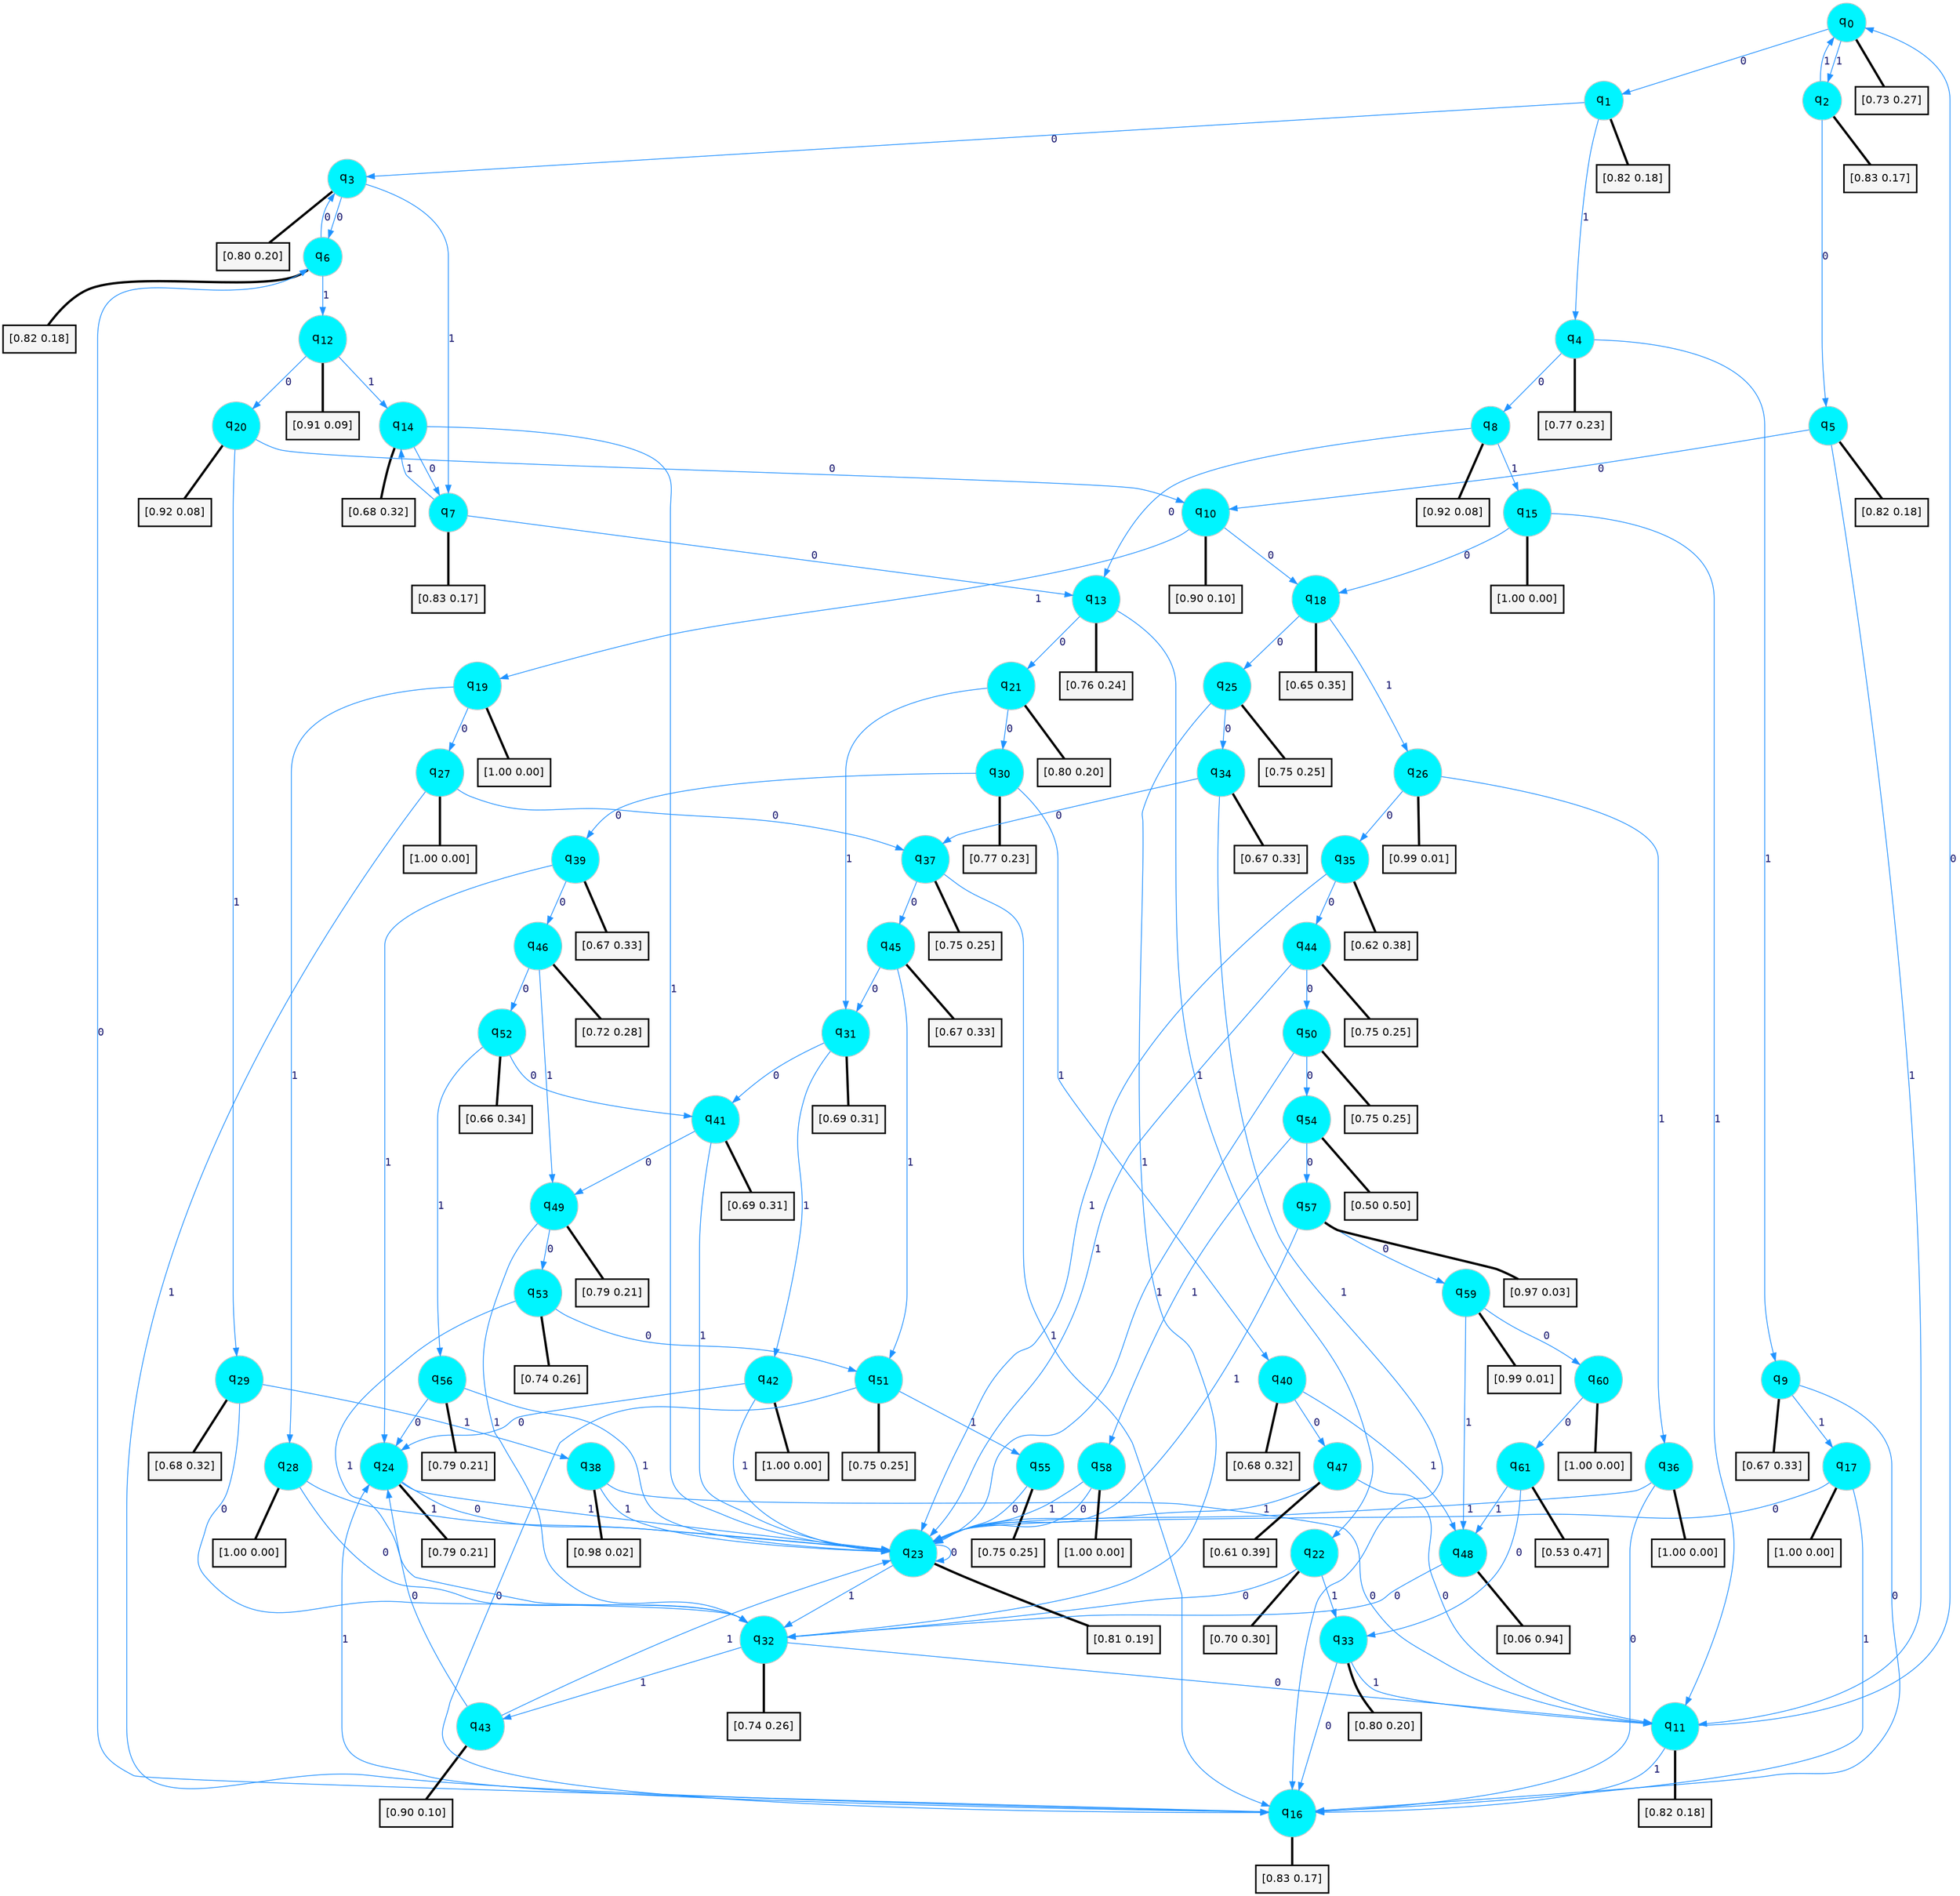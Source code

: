 digraph G {
graph [
bgcolor=transparent, dpi=300, rankdir=TD, size="40,25"];
node [
color=gray, fillcolor=turquoise1, fontcolor=black, fontname=Helvetica, fontsize=16, fontweight=bold, shape=circle, style=filled];
edge [
arrowsize=1, color=dodgerblue1, fontcolor=midnightblue, fontname=courier, fontweight=bold, penwidth=1, style=solid, weight=20];
0[label=<q<SUB>0</SUB>>];
1[label=<q<SUB>1</SUB>>];
2[label=<q<SUB>2</SUB>>];
3[label=<q<SUB>3</SUB>>];
4[label=<q<SUB>4</SUB>>];
5[label=<q<SUB>5</SUB>>];
6[label=<q<SUB>6</SUB>>];
7[label=<q<SUB>7</SUB>>];
8[label=<q<SUB>8</SUB>>];
9[label=<q<SUB>9</SUB>>];
10[label=<q<SUB>10</SUB>>];
11[label=<q<SUB>11</SUB>>];
12[label=<q<SUB>12</SUB>>];
13[label=<q<SUB>13</SUB>>];
14[label=<q<SUB>14</SUB>>];
15[label=<q<SUB>15</SUB>>];
16[label=<q<SUB>16</SUB>>];
17[label=<q<SUB>17</SUB>>];
18[label=<q<SUB>18</SUB>>];
19[label=<q<SUB>19</SUB>>];
20[label=<q<SUB>20</SUB>>];
21[label=<q<SUB>21</SUB>>];
22[label=<q<SUB>22</SUB>>];
23[label=<q<SUB>23</SUB>>];
24[label=<q<SUB>24</SUB>>];
25[label=<q<SUB>25</SUB>>];
26[label=<q<SUB>26</SUB>>];
27[label=<q<SUB>27</SUB>>];
28[label=<q<SUB>28</SUB>>];
29[label=<q<SUB>29</SUB>>];
30[label=<q<SUB>30</SUB>>];
31[label=<q<SUB>31</SUB>>];
32[label=<q<SUB>32</SUB>>];
33[label=<q<SUB>33</SUB>>];
34[label=<q<SUB>34</SUB>>];
35[label=<q<SUB>35</SUB>>];
36[label=<q<SUB>36</SUB>>];
37[label=<q<SUB>37</SUB>>];
38[label=<q<SUB>38</SUB>>];
39[label=<q<SUB>39</SUB>>];
40[label=<q<SUB>40</SUB>>];
41[label=<q<SUB>41</SUB>>];
42[label=<q<SUB>42</SUB>>];
43[label=<q<SUB>43</SUB>>];
44[label=<q<SUB>44</SUB>>];
45[label=<q<SUB>45</SUB>>];
46[label=<q<SUB>46</SUB>>];
47[label=<q<SUB>47</SUB>>];
48[label=<q<SUB>48</SUB>>];
49[label=<q<SUB>49</SUB>>];
50[label=<q<SUB>50</SUB>>];
51[label=<q<SUB>51</SUB>>];
52[label=<q<SUB>52</SUB>>];
53[label=<q<SUB>53</SUB>>];
54[label=<q<SUB>54</SUB>>];
55[label=<q<SUB>55</SUB>>];
56[label=<q<SUB>56</SUB>>];
57[label=<q<SUB>57</SUB>>];
58[label=<q<SUB>58</SUB>>];
59[label=<q<SUB>59</SUB>>];
60[label=<q<SUB>60</SUB>>];
61[label=<q<SUB>61</SUB>>];
62[label="[0.73 0.27]", shape=box,fontcolor=black, fontname=Helvetica, fontsize=14, penwidth=2, fillcolor=whitesmoke,color=black];
63[label="[0.82 0.18]", shape=box,fontcolor=black, fontname=Helvetica, fontsize=14, penwidth=2, fillcolor=whitesmoke,color=black];
64[label="[0.83 0.17]", shape=box,fontcolor=black, fontname=Helvetica, fontsize=14, penwidth=2, fillcolor=whitesmoke,color=black];
65[label="[0.80 0.20]", shape=box,fontcolor=black, fontname=Helvetica, fontsize=14, penwidth=2, fillcolor=whitesmoke,color=black];
66[label="[0.77 0.23]", shape=box,fontcolor=black, fontname=Helvetica, fontsize=14, penwidth=2, fillcolor=whitesmoke,color=black];
67[label="[0.82 0.18]", shape=box,fontcolor=black, fontname=Helvetica, fontsize=14, penwidth=2, fillcolor=whitesmoke,color=black];
68[label="[0.82 0.18]", shape=box,fontcolor=black, fontname=Helvetica, fontsize=14, penwidth=2, fillcolor=whitesmoke,color=black];
69[label="[0.83 0.17]", shape=box,fontcolor=black, fontname=Helvetica, fontsize=14, penwidth=2, fillcolor=whitesmoke,color=black];
70[label="[0.92 0.08]", shape=box,fontcolor=black, fontname=Helvetica, fontsize=14, penwidth=2, fillcolor=whitesmoke,color=black];
71[label="[0.67 0.33]", shape=box,fontcolor=black, fontname=Helvetica, fontsize=14, penwidth=2, fillcolor=whitesmoke,color=black];
72[label="[0.90 0.10]", shape=box,fontcolor=black, fontname=Helvetica, fontsize=14, penwidth=2, fillcolor=whitesmoke,color=black];
73[label="[0.82 0.18]", shape=box,fontcolor=black, fontname=Helvetica, fontsize=14, penwidth=2, fillcolor=whitesmoke,color=black];
74[label="[0.91 0.09]", shape=box,fontcolor=black, fontname=Helvetica, fontsize=14, penwidth=2, fillcolor=whitesmoke,color=black];
75[label="[0.76 0.24]", shape=box,fontcolor=black, fontname=Helvetica, fontsize=14, penwidth=2, fillcolor=whitesmoke,color=black];
76[label="[0.68 0.32]", shape=box,fontcolor=black, fontname=Helvetica, fontsize=14, penwidth=2, fillcolor=whitesmoke,color=black];
77[label="[1.00 0.00]", shape=box,fontcolor=black, fontname=Helvetica, fontsize=14, penwidth=2, fillcolor=whitesmoke,color=black];
78[label="[0.83 0.17]", shape=box,fontcolor=black, fontname=Helvetica, fontsize=14, penwidth=2, fillcolor=whitesmoke,color=black];
79[label="[1.00 0.00]", shape=box,fontcolor=black, fontname=Helvetica, fontsize=14, penwidth=2, fillcolor=whitesmoke,color=black];
80[label="[0.65 0.35]", shape=box,fontcolor=black, fontname=Helvetica, fontsize=14, penwidth=2, fillcolor=whitesmoke,color=black];
81[label="[1.00 0.00]", shape=box,fontcolor=black, fontname=Helvetica, fontsize=14, penwidth=2, fillcolor=whitesmoke,color=black];
82[label="[0.92 0.08]", shape=box,fontcolor=black, fontname=Helvetica, fontsize=14, penwidth=2, fillcolor=whitesmoke,color=black];
83[label="[0.80 0.20]", shape=box,fontcolor=black, fontname=Helvetica, fontsize=14, penwidth=2, fillcolor=whitesmoke,color=black];
84[label="[0.70 0.30]", shape=box,fontcolor=black, fontname=Helvetica, fontsize=14, penwidth=2, fillcolor=whitesmoke,color=black];
85[label="[0.81 0.19]", shape=box,fontcolor=black, fontname=Helvetica, fontsize=14, penwidth=2, fillcolor=whitesmoke,color=black];
86[label="[0.79 0.21]", shape=box,fontcolor=black, fontname=Helvetica, fontsize=14, penwidth=2, fillcolor=whitesmoke,color=black];
87[label="[0.75 0.25]", shape=box,fontcolor=black, fontname=Helvetica, fontsize=14, penwidth=2, fillcolor=whitesmoke,color=black];
88[label="[0.99 0.01]", shape=box,fontcolor=black, fontname=Helvetica, fontsize=14, penwidth=2, fillcolor=whitesmoke,color=black];
89[label="[1.00 0.00]", shape=box,fontcolor=black, fontname=Helvetica, fontsize=14, penwidth=2, fillcolor=whitesmoke,color=black];
90[label="[1.00 0.00]", shape=box,fontcolor=black, fontname=Helvetica, fontsize=14, penwidth=2, fillcolor=whitesmoke,color=black];
91[label="[0.68 0.32]", shape=box,fontcolor=black, fontname=Helvetica, fontsize=14, penwidth=2, fillcolor=whitesmoke,color=black];
92[label="[0.77 0.23]", shape=box,fontcolor=black, fontname=Helvetica, fontsize=14, penwidth=2, fillcolor=whitesmoke,color=black];
93[label="[0.69 0.31]", shape=box,fontcolor=black, fontname=Helvetica, fontsize=14, penwidth=2, fillcolor=whitesmoke,color=black];
94[label="[0.74 0.26]", shape=box,fontcolor=black, fontname=Helvetica, fontsize=14, penwidth=2, fillcolor=whitesmoke,color=black];
95[label="[0.80 0.20]", shape=box,fontcolor=black, fontname=Helvetica, fontsize=14, penwidth=2, fillcolor=whitesmoke,color=black];
96[label="[0.67 0.33]", shape=box,fontcolor=black, fontname=Helvetica, fontsize=14, penwidth=2, fillcolor=whitesmoke,color=black];
97[label="[0.62 0.38]", shape=box,fontcolor=black, fontname=Helvetica, fontsize=14, penwidth=2, fillcolor=whitesmoke,color=black];
98[label="[1.00 0.00]", shape=box,fontcolor=black, fontname=Helvetica, fontsize=14, penwidth=2, fillcolor=whitesmoke,color=black];
99[label="[0.75 0.25]", shape=box,fontcolor=black, fontname=Helvetica, fontsize=14, penwidth=2, fillcolor=whitesmoke,color=black];
100[label="[0.98 0.02]", shape=box,fontcolor=black, fontname=Helvetica, fontsize=14, penwidth=2, fillcolor=whitesmoke,color=black];
101[label="[0.67 0.33]", shape=box,fontcolor=black, fontname=Helvetica, fontsize=14, penwidth=2, fillcolor=whitesmoke,color=black];
102[label="[0.68 0.32]", shape=box,fontcolor=black, fontname=Helvetica, fontsize=14, penwidth=2, fillcolor=whitesmoke,color=black];
103[label="[0.69 0.31]", shape=box,fontcolor=black, fontname=Helvetica, fontsize=14, penwidth=2, fillcolor=whitesmoke,color=black];
104[label="[1.00 0.00]", shape=box,fontcolor=black, fontname=Helvetica, fontsize=14, penwidth=2, fillcolor=whitesmoke,color=black];
105[label="[0.90 0.10]", shape=box,fontcolor=black, fontname=Helvetica, fontsize=14, penwidth=2, fillcolor=whitesmoke,color=black];
106[label="[0.75 0.25]", shape=box,fontcolor=black, fontname=Helvetica, fontsize=14, penwidth=2, fillcolor=whitesmoke,color=black];
107[label="[0.67 0.33]", shape=box,fontcolor=black, fontname=Helvetica, fontsize=14, penwidth=2, fillcolor=whitesmoke,color=black];
108[label="[0.72 0.28]", shape=box,fontcolor=black, fontname=Helvetica, fontsize=14, penwidth=2, fillcolor=whitesmoke,color=black];
109[label="[0.61 0.39]", shape=box,fontcolor=black, fontname=Helvetica, fontsize=14, penwidth=2, fillcolor=whitesmoke,color=black];
110[label="[0.06 0.94]", shape=box,fontcolor=black, fontname=Helvetica, fontsize=14, penwidth=2, fillcolor=whitesmoke,color=black];
111[label="[0.79 0.21]", shape=box,fontcolor=black, fontname=Helvetica, fontsize=14, penwidth=2, fillcolor=whitesmoke,color=black];
112[label="[0.75 0.25]", shape=box,fontcolor=black, fontname=Helvetica, fontsize=14, penwidth=2, fillcolor=whitesmoke,color=black];
113[label="[0.75 0.25]", shape=box,fontcolor=black, fontname=Helvetica, fontsize=14, penwidth=2, fillcolor=whitesmoke,color=black];
114[label="[0.66 0.34]", shape=box,fontcolor=black, fontname=Helvetica, fontsize=14, penwidth=2, fillcolor=whitesmoke,color=black];
115[label="[0.74 0.26]", shape=box,fontcolor=black, fontname=Helvetica, fontsize=14, penwidth=2, fillcolor=whitesmoke,color=black];
116[label="[0.50 0.50]", shape=box,fontcolor=black, fontname=Helvetica, fontsize=14, penwidth=2, fillcolor=whitesmoke,color=black];
117[label="[0.75 0.25]", shape=box,fontcolor=black, fontname=Helvetica, fontsize=14, penwidth=2, fillcolor=whitesmoke,color=black];
118[label="[0.79 0.21]", shape=box,fontcolor=black, fontname=Helvetica, fontsize=14, penwidth=2, fillcolor=whitesmoke,color=black];
119[label="[0.97 0.03]", shape=box,fontcolor=black, fontname=Helvetica, fontsize=14, penwidth=2, fillcolor=whitesmoke,color=black];
120[label="[1.00 0.00]", shape=box,fontcolor=black, fontname=Helvetica, fontsize=14, penwidth=2, fillcolor=whitesmoke,color=black];
121[label="[0.99 0.01]", shape=box,fontcolor=black, fontname=Helvetica, fontsize=14, penwidth=2, fillcolor=whitesmoke,color=black];
122[label="[1.00 0.00]", shape=box,fontcolor=black, fontname=Helvetica, fontsize=14, penwidth=2, fillcolor=whitesmoke,color=black];
123[label="[0.53 0.47]", shape=box,fontcolor=black, fontname=Helvetica, fontsize=14, penwidth=2, fillcolor=whitesmoke,color=black];
0->1 [label=0];
0->2 [label=1];
0->62 [arrowhead=none, penwidth=3,color=black];
1->3 [label=0];
1->4 [label=1];
1->63 [arrowhead=none, penwidth=3,color=black];
2->5 [label=0];
2->0 [label=1];
2->64 [arrowhead=none, penwidth=3,color=black];
3->6 [label=0];
3->7 [label=1];
3->65 [arrowhead=none, penwidth=3,color=black];
4->8 [label=0];
4->9 [label=1];
4->66 [arrowhead=none, penwidth=3,color=black];
5->10 [label=0];
5->11 [label=1];
5->67 [arrowhead=none, penwidth=3,color=black];
6->3 [label=0];
6->12 [label=1];
6->68 [arrowhead=none, penwidth=3,color=black];
7->13 [label=0];
7->14 [label=1];
7->69 [arrowhead=none, penwidth=3,color=black];
8->13 [label=0];
8->15 [label=1];
8->70 [arrowhead=none, penwidth=3,color=black];
9->16 [label=0];
9->17 [label=1];
9->71 [arrowhead=none, penwidth=3,color=black];
10->18 [label=0];
10->19 [label=1];
10->72 [arrowhead=none, penwidth=3,color=black];
11->0 [label=0];
11->16 [label=1];
11->73 [arrowhead=none, penwidth=3,color=black];
12->20 [label=0];
12->14 [label=1];
12->74 [arrowhead=none, penwidth=3,color=black];
13->21 [label=0];
13->22 [label=1];
13->75 [arrowhead=none, penwidth=3,color=black];
14->7 [label=0];
14->23 [label=1];
14->76 [arrowhead=none, penwidth=3,color=black];
15->18 [label=0];
15->11 [label=1];
15->77 [arrowhead=none, penwidth=3,color=black];
16->6 [label=0];
16->24 [label=1];
16->78 [arrowhead=none, penwidth=3,color=black];
17->23 [label=0];
17->16 [label=1];
17->79 [arrowhead=none, penwidth=3,color=black];
18->25 [label=0];
18->26 [label=1];
18->80 [arrowhead=none, penwidth=3,color=black];
19->27 [label=0];
19->28 [label=1];
19->81 [arrowhead=none, penwidth=3,color=black];
20->10 [label=0];
20->29 [label=1];
20->82 [arrowhead=none, penwidth=3,color=black];
21->30 [label=0];
21->31 [label=1];
21->83 [arrowhead=none, penwidth=3,color=black];
22->32 [label=0];
22->33 [label=1];
22->84 [arrowhead=none, penwidth=3,color=black];
23->23 [label=0];
23->32 [label=1];
23->85 [arrowhead=none, penwidth=3,color=black];
24->23 [label=0];
24->23 [label=1];
24->86 [arrowhead=none, penwidth=3,color=black];
25->34 [label=0];
25->32 [label=1];
25->87 [arrowhead=none, penwidth=3,color=black];
26->35 [label=0];
26->36 [label=1];
26->88 [arrowhead=none, penwidth=3,color=black];
27->37 [label=0];
27->16 [label=1];
27->89 [arrowhead=none, penwidth=3,color=black];
28->32 [label=0];
28->23 [label=1];
28->90 [arrowhead=none, penwidth=3,color=black];
29->32 [label=0];
29->38 [label=1];
29->91 [arrowhead=none, penwidth=3,color=black];
30->39 [label=0];
30->40 [label=1];
30->92 [arrowhead=none, penwidth=3,color=black];
31->41 [label=0];
31->42 [label=1];
31->93 [arrowhead=none, penwidth=3,color=black];
32->11 [label=0];
32->43 [label=1];
32->94 [arrowhead=none, penwidth=3,color=black];
33->16 [label=0];
33->11 [label=1];
33->95 [arrowhead=none, penwidth=3,color=black];
34->37 [label=0];
34->16 [label=1];
34->96 [arrowhead=none, penwidth=3,color=black];
35->44 [label=0];
35->23 [label=1];
35->97 [arrowhead=none, penwidth=3,color=black];
36->16 [label=0];
36->23 [label=1];
36->98 [arrowhead=none, penwidth=3,color=black];
37->45 [label=0];
37->16 [label=1];
37->99 [arrowhead=none, penwidth=3,color=black];
38->11 [label=0];
38->23 [label=1];
38->100 [arrowhead=none, penwidth=3,color=black];
39->46 [label=0];
39->24 [label=1];
39->101 [arrowhead=none, penwidth=3,color=black];
40->47 [label=0];
40->48 [label=1];
40->102 [arrowhead=none, penwidth=3,color=black];
41->49 [label=0];
41->23 [label=1];
41->103 [arrowhead=none, penwidth=3,color=black];
42->24 [label=0];
42->23 [label=1];
42->104 [arrowhead=none, penwidth=3,color=black];
43->24 [label=0];
43->23 [label=1];
43->105 [arrowhead=none, penwidth=3,color=black];
44->50 [label=0];
44->23 [label=1];
44->106 [arrowhead=none, penwidth=3,color=black];
45->31 [label=0];
45->51 [label=1];
45->107 [arrowhead=none, penwidth=3,color=black];
46->52 [label=0];
46->49 [label=1];
46->108 [arrowhead=none, penwidth=3,color=black];
47->11 [label=0];
47->23 [label=1];
47->109 [arrowhead=none, penwidth=3,color=black];
48->32 [label=0];
48->110 [arrowhead=none, penwidth=3,color=black];
49->53 [label=0];
49->32 [label=1];
49->111 [arrowhead=none, penwidth=3,color=black];
50->54 [label=0];
50->23 [label=1];
50->112 [arrowhead=none, penwidth=3,color=black];
51->16 [label=0];
51->55 [label=1];
51->113 [arrowhead=none, penwidth=3,color=black];
52->41 [label=0];
52->56 [label=1];
52->114 [arrowhead=none, penwidth=3,color=black];
53->51 [label=0];
53->32 [label=1];
53->115 [arrowhead=none, penwidth=3,color=black];
54->57 [label=0];
54->58 [label=1];
54->116 [arrowhead=none, penwidth=3,color=black];
55->23 [label=0];
55->117 [arrowhead=none, penwidth=3,color=black];
56->24 [label=0];
56->23 [label=1];
56->118 [arrowhead=none, penwidth=3,color=black];
57->59 [label=0];
57->23 [label=1];
57->119 [arrowhead=none, penwidth=3,color=black];
58->23 [label=0];
58->23 [label=1];
58->120 [arrowhead=none, penwidth=3,color=black];
59->60 [label=0];
59->48 [label=1];
59->121 [arrowhead=none, penwidth=3,color=black];
60->61 [label=0];
60->122 [arrowhead=none, penwidth=3,color=black];
61->33 [label=0];
61->48 [label=1];
61->123 [arrowhead=none, penwidth=3,color=black];
}
